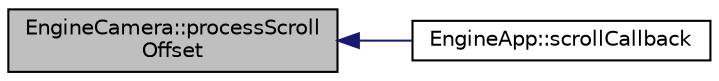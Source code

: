 digraph "EngineCamera::processScrollOffset"
{
  edge [fontname="Helvetica",fontsize="10",labelfontname="Helvetica",labelfontsize="10"];
  node [fontname="Helvetica",fontsize="10",shape=record];
  rankdir="LR";
  Node10 [label="EngineCamera::processScroll\lOffset",height=0.2,width=0.4,color="black", fillcolor="grey75", style="filled", fontcolor="black"];
  Node10 -> Node11 [dir="back",color="midnightblue",fontsize="10",style="solid",fontname="Helvetica"];
  Node11 [label="EngineApp::scrollCallback",height=0.2,width=0.4,color="black", fillcolor="white", style="filled",URL="$class_engine_app.html#a65cddcaf15009df638fe0310f40dfdb0"];
}

